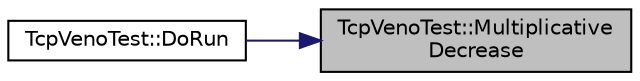 digraph "TcpVenoTest::MultiplicativeDecrease"
{
 // LATEX_PDF_SIZE
  edge [fontname="Helvetica",fontsize="10",labelfontname="Helvetica",labelfontsize="10"];
  node [fontname="Helvetica",fontsize="10",shape=record];
  rankdir="RL";
  Node1 [label="TcpVenoTest::Multiplicative\lDecrease",height=0.2,width=0.4,color="black", fillcolor="grey75", style="filled", fontcolor="black",tooltip="TCP Veno multiplicative decrease formula."];
  Node1 -> Node2 [dir="back",color="midnightblue",fontsize="10",style="solid",fontname="Helvetica"];
  Node2 [label="TcpVenoTest::DoRun",height=0.2,width=0.4,color="black", fillcolor="white", style="filled",URL="$class_tcp_veno_test.html#ac9a8c938515295419b597b999c724100",tooltip="Implementation to actually run this TestCase."];
}
